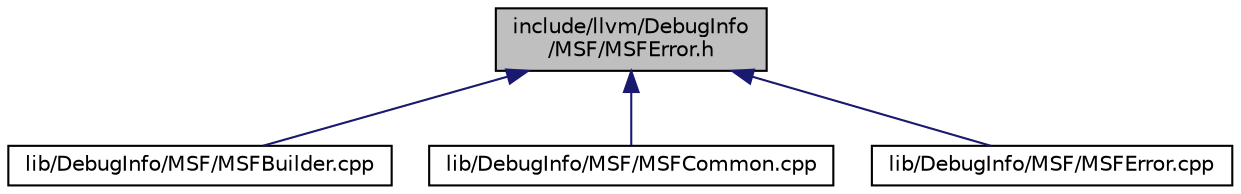 digraph "include/llvm/DebugInfo/MSF/MSFError.h"
{
 // LATEX_PDF_SIZE
  bgcolor="transparent";
  edge [fontname="Helvetica",fontsize="10",labelfontname="Helvetica",labelfontsize="10"];
  node [fontname="Helvetica",fontsize="10",shape="box"];
  Node1 [label="include/llvm/DebugInfo\l/MSF/MSFError.h",height=0.2,width=0.4,color="black", fillcolor="grey75", style="filled", fontcolor="black",tooltip=" "];
  Node1 -> Node2 [dir="back",color="midnightblue",fontsize="10",style="solid",fontname="Helvetica"];
  Node2 [label="lib/DebugInfo/MSF/MSFBuilder.cpp",height=0.2,width=0.4,color="black",URL="$MSFBuilder_8cpp.html",tooltip=" "];
  Node1 -> Node3 [dir="back",color="midnightblue",fontsize="10",style="solid",fontname="Helvetica"];
  Node3 [label="lib/DebugInfo/MSF/MSFCommon.cpp",height=0.2,width=0.4,color="black",URL="$MSFCommon_8cpp.html",tooltip=" "];
  Node1 -> Node4 [dir="back",color="midnightblue",fontsize="10",style="solid",fontname="Helvetica"];
  Node4 [label="lib/DebugInfo/MSF/MSFError.cpp",height=0.2,width=0.4,color="black",URL="$MSFError_8cpp.html",tooltip=" "];
}
